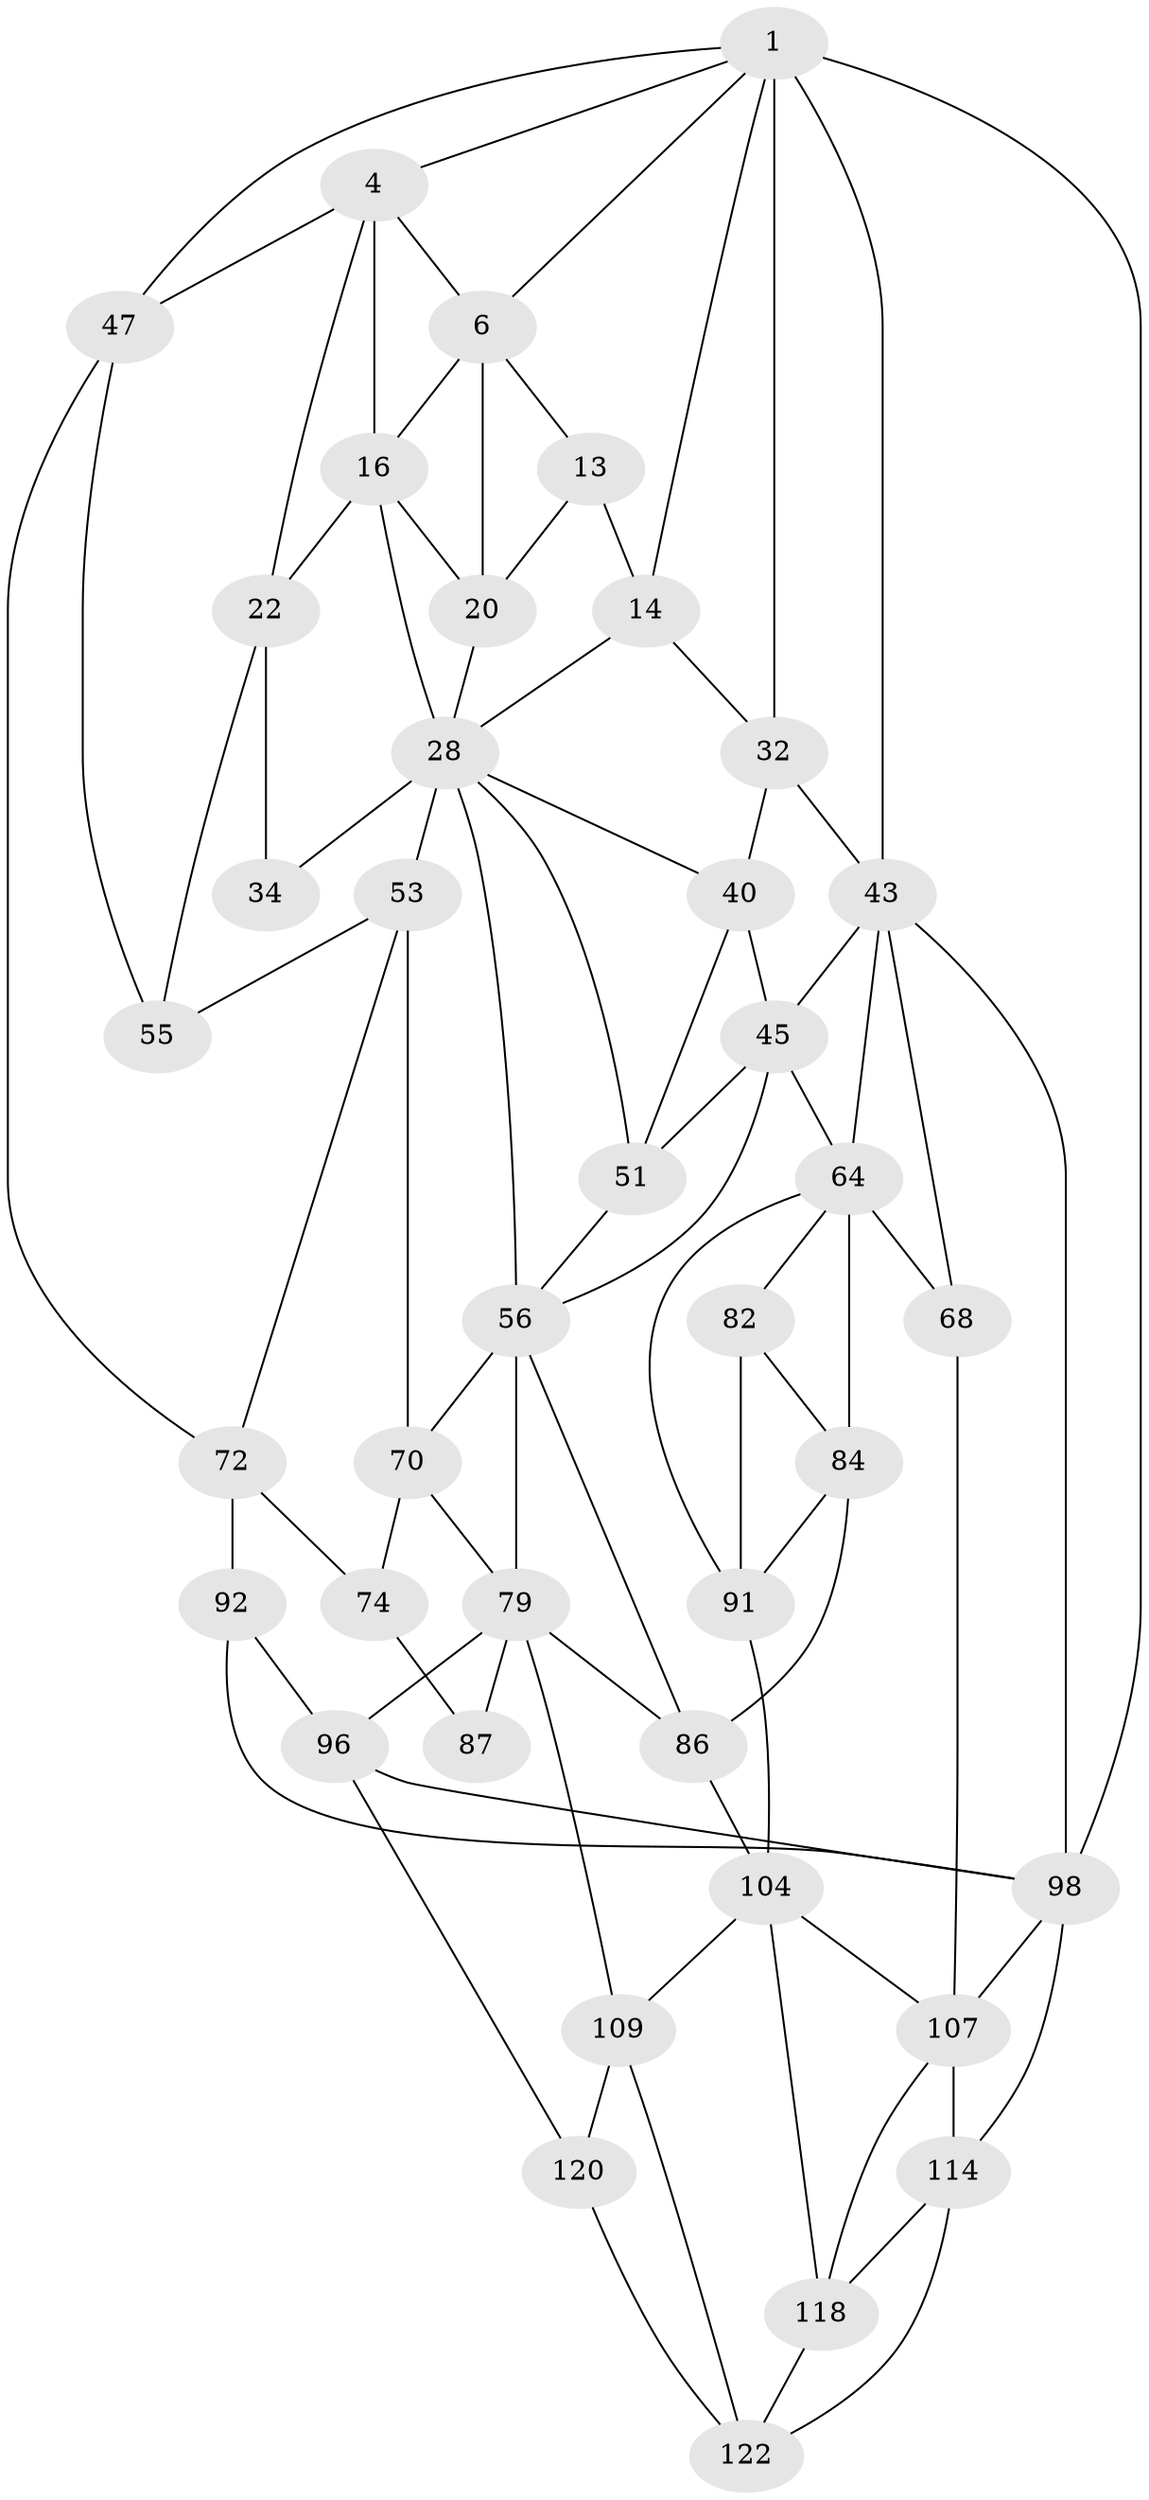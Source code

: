 // original degree distribution, {3: 0.016129032258064516, 6: 0.22580645161290322, 4: 0.24193548387096775, 5: 0.5161290322580645}
// Generated by graph-tools (version 1.1) at 2025/21/03/04/25 18:21:06]
// undirected, 40 vertices, 86 edges
graph export_dot {
graph [start="1"]
  node [color=gray90,style=filled];
  1 [pos="+0.8255676630863142+0",super="+8+2"];
  4 [pos="+0.1888964341046871+0",super="+24+5"];
  6 [pos="+0.39416418570375716+0",super="+11+7"];
  13 [pos="+0.5845076439407983+0.028976850587129847",super="+15"];
  14 [pos="+0.6436465638091106+0.07892279255689581",super="+27"];
  16 [pos="+0.39497735152309305+0.09449608592203379",super="+17+26"];
  20 [pos="+0.5023435397448761+0.06420699625971711",super="+21"];
  22 [pos="+0.23644209876478922+0.2217880192261385",super="+25+23"];
  28 [pos="+0.6268033882846413+0.197959418395609",super="+29"];
  32 [pos="+0.8415321304278834+0.12159302724668349",super="+35"];
  34 [pos="+0.2808255519507953+0.22629853239944162"];
  40 [pos="+0.8254380029002432+0.2337731245538261",super="+41"];
  43 [pos="+0.9129909227783033+0.35607064677214234",super="+44+63"];
  45 [pos="+0.8731048546370455+0.361910555903799",super="+61+46"];
  47 [pos="+0+0.251441714263453",super="+48"];
  51 [pos="+0.7479901677953517+0.3532103419522406",super="+52+60"];
  53 [pos="+0.2089444781221648+0.41006989608376493",super="+54"];
  55 [pos="+0.18026391622431553+0.3783766284980893"];
  56 [pos="+0.6073243807142611+0.38753321075300023",super="+57"];
  64 [pos="+0.8969622115883029+0.438976844850804",super="+65+69"];
  68 [pos="+1+0.5560199844464011",super="+101"];
  70 [pos="+0.3165970281044014+0.4379795633705233",super="+71+77"];
  72 [pos="+0.17963542172402755+0.3942434518600697",super="+73+76"];
  74 [pos="+0.24365990140376018+0.531754455948771",super="+78+75"];
  79 [pos="+0.37182539193074055+0.5418347918339679",super="+80"];
  82 [pos="+0.9408263923615393+0.5476157469398908",super="+89"];
  84 [pos="+0.7785699964562848+0.5958011419545901",super="+85"];
  86 [pos="+0.5683839804540167+0.627669694321923",super="+102"];
  87 [pos="+0.30252682495753225+0.6287539957616388"];
  91 [pos="+0.8496841194131476+0.6641184540886806",super="+103"];
  92 [pos="+0+0.568862492182652",super="+93+97"];
  96 [pos="+0.27884789217368716+0.7601722570434546",super="+112"];
  98 [pos="+0+1",super="+99"];
  104 [pos="+0.7173888753853886+0.8200501033352451",super="+105"];
  107 [pos="+0.8907379294160631+0.7710902016137544",super="+108+111"];
  109 [pos="+0.4334636338698187+1",super="+110"];
  114 [pos="+1+0.9196685500383757",super="+121"];
  118 [pos="+0.8560428622910395+0.9273184717768878",super="+119"];
  120 [pos="+0+1"];
  122 [pos="+0.5709596596612941+1",super="+123"];
  1 -- 32 [weight=2];
  1 -- 14;
  1 -- 98 [weight=2];
  1 -- 4;
  1 -- 43;
  1 -- 47;
  1 -- 6;
  4 -- 47;
  4 -- 6;
  4 -- 16;
  4 -- 22;
  6 -- 16;
  6 -- 20;
  6 -- 13;
  13 -- 14;
  13 -- 20;
  14 -- 32;
  14 -- 28;
  16 -- 22 [weight=2];
  16 -- 20;
  16 -- 28 [weight=2];
  20 -- 28;
  22 -- 34;
  22 -- 55;
  28 -- 34 [weight=2];
  28 -- 51;
  28 -- 53;
  28 -- 40;
  28 -- 56;
  32 -- 40;
  32 -- 43;
  40 -- 51;
  40 -- 45 [weight=2];
  43 -- 64;
  43 -- 45;
  43 -- 68;
  43 -- 98;
  45 -- 56;
  45 -- 64;
  45 -- 51 [weight=2];
  47 -- 55;
  47 -- 72;
  51 -- 56;
  53 -- 70;
  53 -- 72;
  53 -- 55;
  56 -- 70;
  56 -- 86;
  56 -- 79 [weight=2];
  64 -- 82 [weight=2];
  64 -- 84;
  64 -- 91;
  64 -- 68 [weight=2];
  68 -- 107;
  70 -- 74 [weight=2];
  70 -- 79;
  72 -- 92 [weight=2];
  72 -- 74;
  74 -- 87 [weight=2];
  79 -- 96;
  79 -- 86;
  79 -- 87;
  79 -- 109;
  82 -- 91;
  82 -- 84;
  84 -- 86;
  84 -- 91;
  86 -- 104;
  91 -- 104;
  92 -- 96 [weight=2];
  92 -- 98;
  96 -- 98;
  96 -- 120;
  98 -- 114;
  98 -- 107;
  104 -- 107;
  104 -- 118;
  104 -- 109;
  107 -- 114 [weight=2];
  107 -- 118;
  109 -- 120;
  109 -- 122;
  114 -- 118;
  114 -- 122;
  118 -- 122;
  120 -- 122;
}
